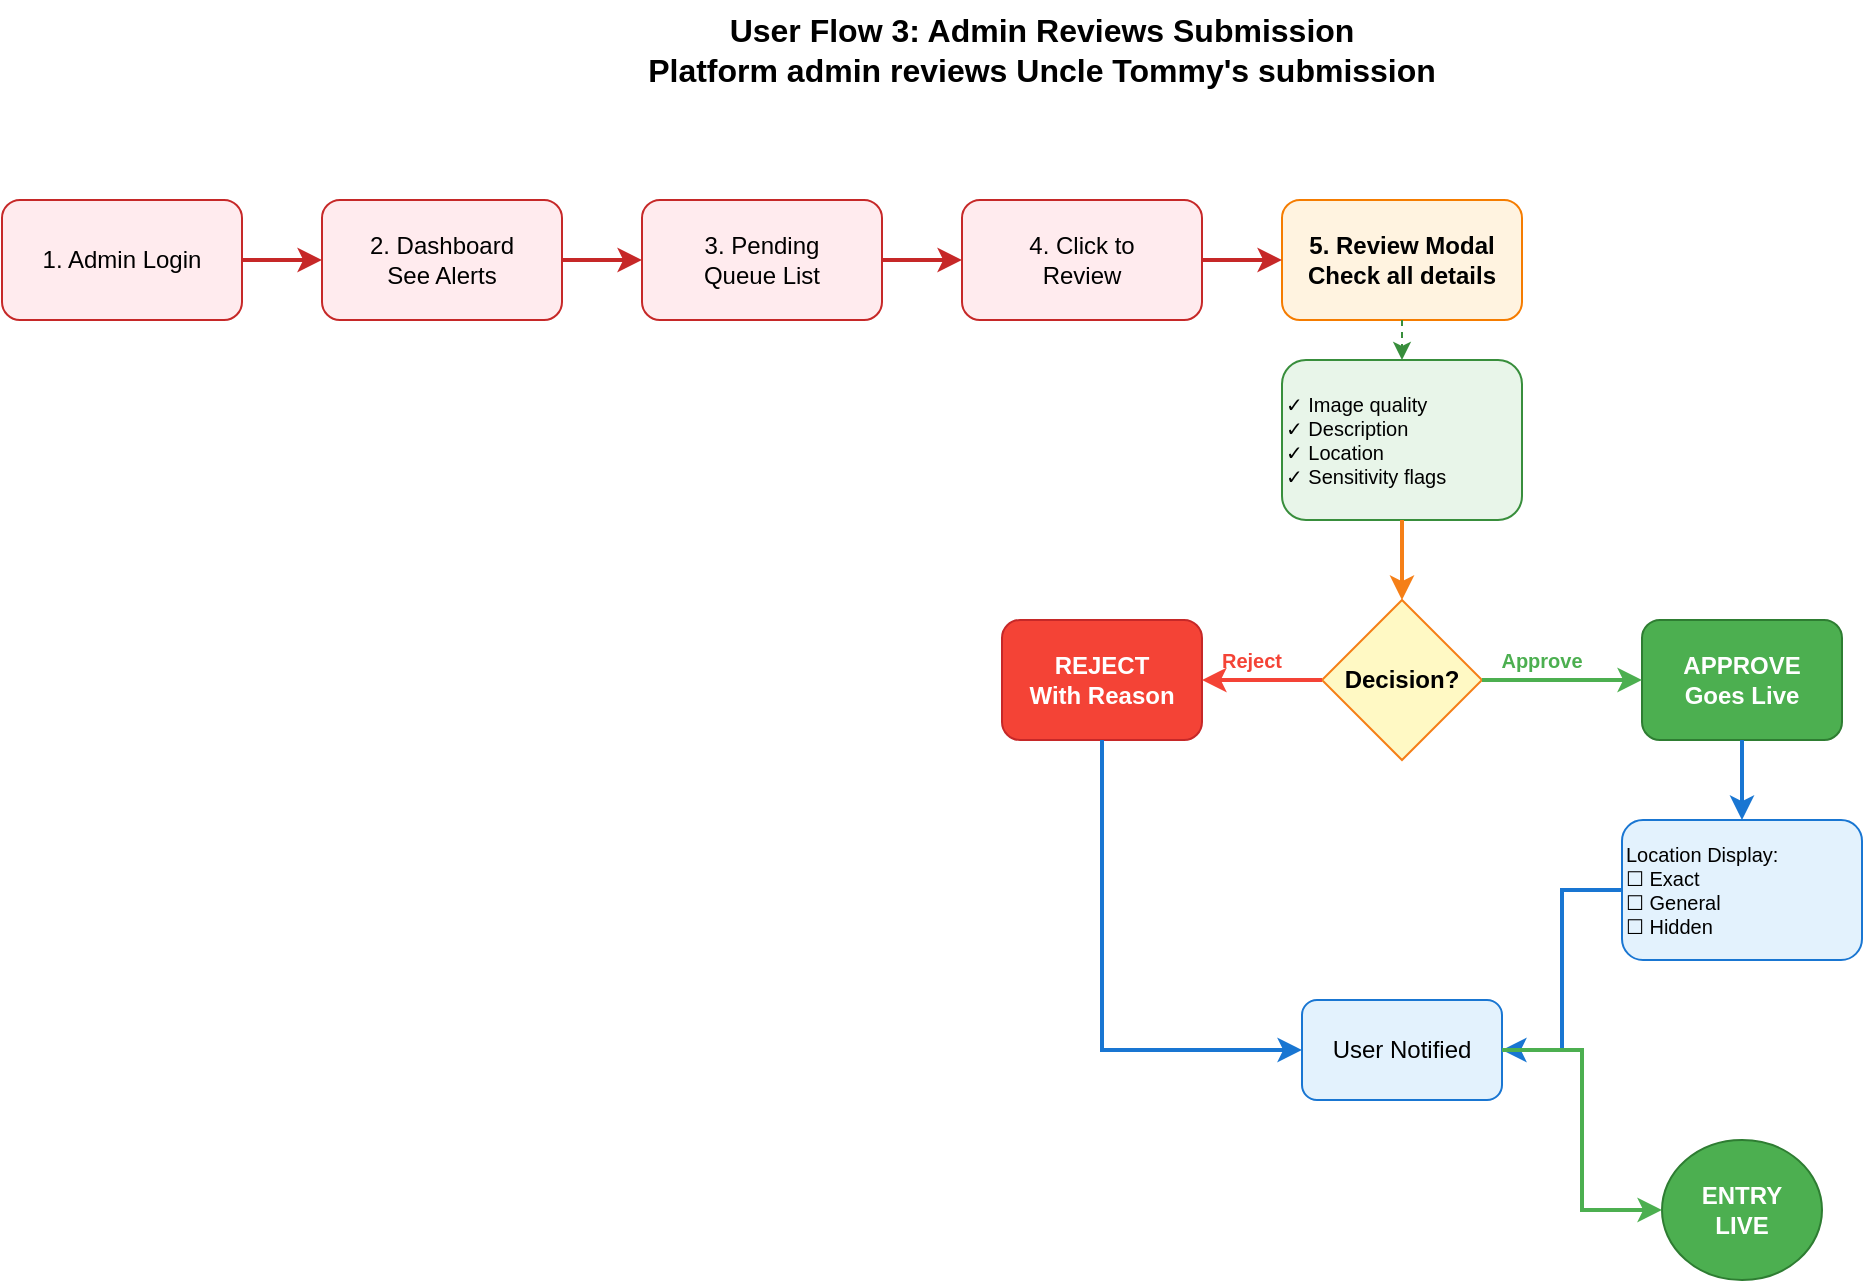 <?xml version="1.0" encoding="UTF-8"?>
<mxfile>
  <diagram name="User Flow 3: Admin Moderation" id="flow3">
    <mxGraphModel dx="1434" dy="844" grid="1" gridSize="10" guides="1" tooltips="1" connect="1" arrows="1" fold="1" page="1" pageScale="1" pageWidth="1200" pageHeight="800">
      <root>
        <mxCell id="0"/>
        <mxCell id="1" parent="0"/>

        <!-- Title -->
        <mxCell id="title" value="User Flow 3: Admin Reviews Submission&#xa;Platform admin reviews Uncle Tommy's submission" style="text;html=1;strokeColor=none;fillColor=none;align=center;verticalAlign=middle;whiteSpace=wrap;rounded=0;fontSize=16;fontStyle=1" vertex="1" parent="1">
          <mxGeometry x="300" y="40" width="600" height="50" as="geometry"/>
        </mxCell>

        <!-- Step 1: Admin Login -->
        <mxCell id="s1" value="1. Admin Login" style="rounded=1;whiteSpace=wrap;html=1;fillColor=#FFEBEE;strokeColor=#C62828;" vertex="1" parent="1">
          <mxGeometry x="80" y="140" width="120" height="60" as="geometry"/>
        </mxCell>

        <!-- Step 2: Dashboard -->
        <mxCell id="s2" value="2. Dashboard&#xa;See Alerts" style="rounded=1;whiteSpace=wrap;html=1;fillColor=#FFEBEE;strokeColor=#C62828;" vertex="1" parent="1">
          <mxGeometry x="240" y="140" width="120" height="60" as="geometry"/>
        </mxCell>

        <!-- Step 3: Pending Queue -->
        <mxCell id="s3" value="3. Pending&#xa;Queue List" style="rounded=1;whiteSpace=wrap;html=1;fillColor=#FFEBEE;strokeColor=#C62828;" vertex="1" parent="1">
          <mxGeometry x="400" y="140" width="120" height="60" as="geometry"/>
        </mxCell>

        <!-- Step 4: Click to Review -->
        <mxCell id="s4" value="4. Click to&#xa;Review" style="rounded=1;whiteSpace=wrap;html=1;fillColor=#FFEBEE;strokeColor=#C62828;" vertex="1" parent="1">
          <mxGeometry x="560" y="140" width="120" height="60" as="geometry"/>
        </mxCell>

        <!-- Step 5: Review Modal -->
        <mxCell id="s5" value="5. Review Modal&#xa;Check all details" style="rounded=1;whiteSpace=wrap;html=1;fillColor=#FFF3E0;strokeColor=#F57C00;fontStyle=1" vertex="1" parent="1">
          <mxGeometry x="720" y="140" width="120" height="60" as="geometry"/>
        </mxCell>

        <!-- Review Details Box -->
        <mxCell id="review" value="✓ Image quality&#xa;✓ Description&#xa;✓ Location&#xa;✓ Sensitivity flags" style="rounded=1;whiteSpace=wrap;html=1;fillColor=#E8F5E9;strokeColor=#388E3C;fontSize=10;align=left;" vertex="1" parent="1">
          <mxGeometry x="720" y="220" width="120" height="80" as="geometry"/>
        </mxCell>

        <!-- Decision Diamond -->
        <mxCell id="decision" value="Decision?" style="rhombus;whiteSpace=wrap;html=1;fillColor=#FFF9C4;strokeColor=#F57F17;fontStyle=1" vertex="1" parent="1">
          <mxGeometry x="740" y="340" width="80" height="80" as="geometry"/>
        </mxCell>

        <!-- Approve Path -->
        <mxCell id="approve" value="APPROVE&#xa;Goes Live" style="rounded=1;whiteSpace=wrap;html=1;fillColor=#4CAF50;strokeColor=#2E7D32;fontColor=#FFFFFF;fontStyle=1" vertex="1" parent="1">
          <mxGeometry x="900" y="350" width="100" height="60" as="geometry"/>
        </mxCell>

        <!-- Reject Path -->
        <mxCell id="reject" value="REJECT&#xa;With Reason" style="rounded=1;whiteSpace=wrap;html=1;fillColor=#F44336;strokeColor=#C62828;fontColor=#FFFFFF;fontStyle=1" vertex="1" parent="1">
          <mxGeometry x="580" y="350" width="100" height="60" as="geometry"/>
        </mxCell>

        <!-- Location Controls -->
        <mxCell id="location" value="Location Display:&#xa;☐ Exact&#xa;☐ General&#xa;☐ Hidden" style="rounded=1;whiteSpace=wrap;html=1;fillColor=#E3F2FD;strokeColor=#1976D2;fontSize=10;align=left;" vertex="1" parent="1">
          <mxGeometry x="890" y="450" width="120" height="70" as="geometry"/>
        </mxCell>

        <!-- Notifications -->
        <mxCell id="notify" value="User Notified" style="rounded=1;whiteSpace=wrap;html=1;fillColor=#E3F2FD;strokeColor=#1976D2;" vertex="1" parent="1">
          <mxGeometry x="730" y="540" width="100" height="50" as="geometry"/>
        </mxCell>

        <!-- Success End -->
        <mxCell id="end" value="ENTRY&#xa;LIVE" style="ellipse;whiteSpace=wrap;html=1;fillColor=#4CAF50;strokeColor=#2E7D32;fontColor=#FFFFFF;fontStyle=1" vertex="1" parent="1">
          <mxGeometry x="910" y="610" width="80" height="70" as="geometry"/>
        </mxCell>

        <!-- Arrows -->
        <mxCell id="arrow1" style="edgeStyle=orthogonalEdgeStyle;rounded=0;orthogonalLoop=1;jettySize=auto;html=1;exitX=1;exitY=0.5;exitDx=0;exitDy=0;entryX=0;entryY=0.5;entryDx=0;entryDy=0;strokeWidth=2;strokeColor=#C62828;" edge="1" parent="1" source="s1" target="s2">
          <mxGeometry relative="1" as="geometry"/>
        </mxCell>

        <mxCell id="arrow2" style="edgeStyle=orthogonalEdgeStyle;rounded=0;orthogonalLoop=1;jettySize=auto;html=1;exitX=1;exitY=0.5;exitDx=0;exitDy=0;entryX=0;entryY=0.5;entryDx=0;entryDy=0;strokeWidth=2;strokeColor=#C62828;" edge="1" parent="1" source="s2" target="s3">
          <mxGeometry relative="1" as="geometry"/>
        </mxCell>

        <mxCell id="arrow3" style="edgeStyle=orthogonalEdgeStyle;rounded=0;orthogonalLoop=1;jettySize=auto;html=1;exitX=1;exitY=0.5;exitDx=0;exitDy=0;entryX=0;entryY=0.5;entryDx=0;entryDy=0;strokeWidth=2;strokeColor=#C62828;" edge="1" parent="1" source="s3" target="s4">
          <mxGeometry relative="1" as="geometry"/>
        </mxCell>

        <mxCell id="arrow4" style="edgeStyle=orthogonalEdgeStyle;rounded=0;orthogonalLoop=1;jettySize=auto;html=1;exitX=1;exitY=0.5;exitDx=0;exitDy=0;entryX=0;entryY=0.5;entryDx=0;entryDy=0;strokeWidth=2;strokeColor=#C62828;" edge="1" parent="1" source="s4" target="s5">
          <mxGeometry relative="1" as="geometry"/>
        </mxCell>

        <mxCell id="arrow5" style="edgeStyle=orthogonalEdgeStyle;rounded=0;orthogonalLoop=1;jettySize=auto;html=1;exitX=0.5;exitY=1;exitDx=0;exitDy=0;entryX=0.5;entryY=0;entryDx=0;entryDy=0;strokeWidth=1;strokeColor=#388E3C;dashed=1;" edge="1" parent="1" source="s5" target="review">
          <mxGeometry relative="1" as="geometry"/>
        </mxCell>

        <mxCell id="arrow6" style="edgeStyle=orthogonalEdgeStyle;rounded=0;orthogonalLoop=1;jettySize=auto;html=1;exitX=0.5;exitY=1;exitDx=0;exitDy=0;entryX=0.5;entryY=0;entryDx=0;entryDy=0;strokeWidth=2;strokeColor=#F57F17;" edge="1" parent="1" source="review" target="decision">
          <mxGeometry relative="1" as="geometry"/>
        </mxCell>

        <!-- Decision to Approve -->
        <mxCell id="arrow7" style="edgeStyle=orthogonalEdgeStyle;rounded=0;orthogonalLoop=1;jettySize=auto;html=1;exitX=1;exitY=0.5;exitDx=0;exitDy=0;entryX=0;entryY=0.5;entryDx=0;entryDy=0;strokeWidth=2;strokeColor=#4CAF50;" edge="1" parent="1" source="decision" target="approve">
          <mxGeometry relative="1" as="geometry"/>
        </mxCell>

        <!-- Decision to Reject -->
        <mxCell id="arrow8" style="edgeStyle=orthogonalEdgeStyle;rounded=0;orthogonalLoop=1;jettySize=auto;html=1;exitX=0;exitY=0.5;exitDx=0;exitDy=0;entryX=1;entryY=0.5;entryDx=0;entryDy=0;strokeWidth=2;strokeColor=#F44336;" edge="1" parent="1" source="decision" target="reject">
          <mxGeometry relative="1" as="geometry"/>
        </mxCell>

        <!-- Approve to Location Controls -->
        <mxCell id="arrow9" style="edgeStyle=orthogonalEdgeStyle;rounded=0;orthogonalLoop=1;jettySize=auto;html=1;exitX=0.5;exitY=1;exitDx=0;exitDy=0;entryX=0.5;entryY=0;entryDx=0;entryDy=0;strokeWidth=2;strokeColor=#1976D2;" edge="1" parent="1" source="approve" target="location">
          <mxGeometry relative="1" as="geometry"/>
        </mxCell>

        <!-- Both paths to Notify -->
        <mxCell id="arrow10" style="edgeStyle=orthogonalEdgeStyle;rounded=0;orthogonalLoop=1;jettySize=auto;html=1;exitX=0.5;exitY=1;exitDx=0;exitDy=0;entryX=0;entryY=0.5;entryDx=0;entryDy=0;strokeWidth=2;strokeColor=#1976D2;" edge="1" parent="1" source="reject" target="notify">
          <mxGeometry relative="1" as="geometry"/>
        </mxCell>

        <mxCell id="arrow11" style="edgeStyle=orthogonalEdgeStyle;rounded=0;orthogonalLoop=1;jettySize=auto;html=1;exitX=0;exitY=0.5;exitDx=0;exitDy=0;entryX=1;entryY=0.5;entryDx=0;entryDy=0;strokeWidth=2;strokeColor=#1976D2;" edge="1" parent="1" source="location" target="notify">
          <mxGeometry relative="1" as="geometry"/>
        </mxCell>

        <!-- Notify to End (only from approve path) -->
        <mxCell id="arrow12" style="edgeStyle=orthogonalEdgeStyle;rounded=0;orthogonalLoop=1;jettySize=auto;html=1;exitX=1;exitY=0.5;exitDx=0;exitDy=0;entryX=0;entryY=0.5;entryDx=0;entryDy=0;strokeWidth=2;strokeColor=#4CAF50;" edge="1" parent="1" source="notify" target="end">
          <mxGeometry relative="1" as="geometry"/>
        </mxCell>

        <!-- Labels on arrows -->
        <mxCell id="labelApprove" value="Approve" style="text;html=1;strokeColor=none;fillColor=none;align=center;verticalAlign=middle;whiteSpace=wrap;rounded=0;fontSize=10;fontColor=#4CAF50;fontStyle=1" vertex="1" parent="1">
          <mxGeometry x="820" y="360" width="60" height="20" as="geometry"/>
        </mxCell>

        <mxCell id="labelReject" value="Reject" style="text;html=1;strokeColor=none;fillColor=none;align=center;verticalAlign=middle;whiteSpace=wrap;rounded=0;fontSize=10;fontColor=#F44336;fontStyle=1" vertex="1" parent="1">
          <mxGeometry x="680" y="360" width="50" height="20" as="geometry"/>
        </mxCell>

      </root>
    </mxGraphModel>
  </diagram>
</mxfile>